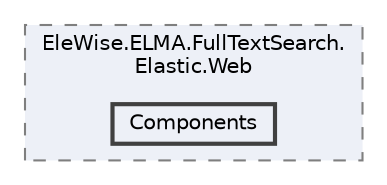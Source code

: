 digraph "Web/Modules/EleWise.ELMA.FullTextSearch.Elastic.Web/Components"
{
 // LATEX_PDF_SIZE
  bgcolor="transparent";
  edge [fontname=Helvetica,fontsize=10,labelfontname=Helvetica,labelfontsize=10];
  node [fontname=Helvetica,fontsize=10,shape=box,height=0.2,width=0.4];
  compound=true
  subgraph clusterdir_fd437727c416d6ae32de15d01f324e5b {
    graph [ bgcolor="#edf0f7", pencolor="grey50", label="EleWise.ELMA.FullTextSearch.\lElastic.Web", fontname=Helvetica,fontsize=10 style="filled,dashed", URL="dir_fd437727c416d6ae32de15d01f324e5b.html",tooltip=""]
  dir_5b66f404e372b52595f11f19b12f88a2 [label="Components", fillcolor="#edf0f7", color="grey25", style="filled,bold", URL="dir_5b66f404e372b52595f11f19b12f88a2.html",tooltip=""];
  }
}
